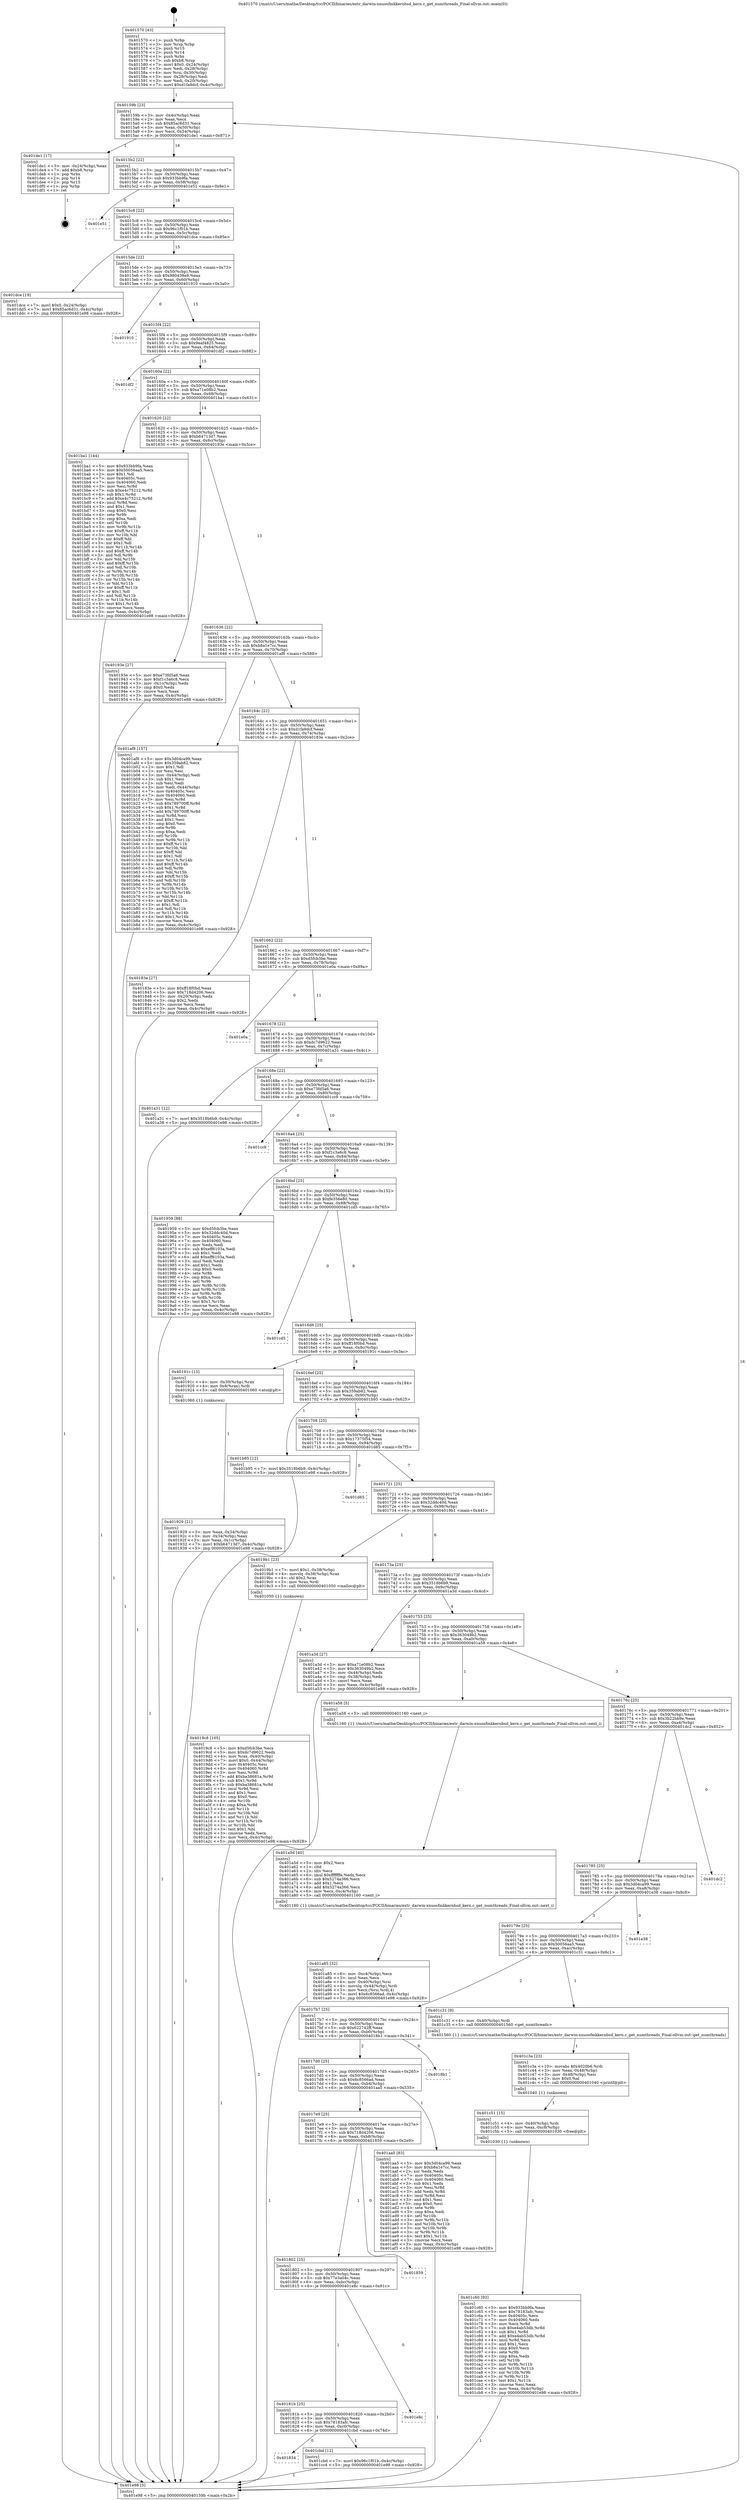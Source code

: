 digraph "0x401570" {
  label = "0x401570 (/mnt/c/Users/mathe/Desktop/tcc/POCII/binaries/extr_darwin-xnuosfmkkernbsd_kern.c_get_numthreads_Final-ollvm.out::main(0))"
  labelloc = "t"
  node[shape=record]

  Entry [label="",width=0.3,height=0.3,shape=circle,fillcolor=black,style=filled]
  "0x40159b" [label="{
     0x40159b [23]\l
     | [instrs]\l
     &nbsp;&nbsp;0x40159b \<+3\>: mov -0x4c(%rbp),%eax\l
     &nbsp;&nbsp;0x40159e \<+2\>: mov %eax,%ecx\l
     &nbsp;&nbsp;0x4015a0 \<+6\>: sub $0x85ac6d31,%ecx\l
     &nbsp;&nbsp;0x4015a6 \<+3\>: mov %eax,-0x50(%rbp)\l
     &nbsp;&nbsp;0x4015a9 \<+3\>: mov %ecx,-0x54(%rbp)\l
     &nbsp;&nbsp;0x4015ac \<+6\>: je 0000000000401de1 \<main+0x871\>\l
  }"]
  "0x401de1" [label="{
     0x401de1 [17]\l
     | [instrs]\l
     &nbsp;&nbsp;0x401de1 \<+3\>: mov -0x24(%rbp),%eax\l
     &nbsp;&nbsp;0x401de4 \<+7\>: add $0xb8,%rsp\l
     &nbsp;&nbsp;0x401deb \<+1\>: pop %rbx\l
     &nbsp;&nbsp;0x401dec \<+2\>: pop %r14\l
     &nbsp;&nbsp;0x401dee \<+2\>: pop %r15\l
     &nbsp;&nbsp;0x401df0 \<+1\>: pop %rbp\l
     &nbsp;&nbsp;0x401df1 \<+1\>: ret\l
  }"]
  "0x4015b2" [label="{
     0x4015b2 [22]\l
     | [instrs]\l
     &nbsp;&nbsp;0x4015b2 \<+5\>: jmp 00000000004015b7 \<main+0x47\>\l
     &nbsp;&nbsp;0x4015b7 \<+3\>: mov -0x50(%rbp),%eax\l
     &nbsp;&nbsp;0x4015ba \<+5\>: sub $0x933bb9fa,%eax\l
     &nbsp;&nbsp;0x4015bf \<+3\>: mov %eax,-0x58(%rbp)\l
     &nbsp;&nbsp;0x4015c2 \<+6\>: je 0000000000401e51 \<main+0x8e1\>\l
  }"]
  Exit [label="",width=0.3,height=0.3,shape=circle,fillcolor=black,style=filled,peripheries=2]
  "0x401e51" [label="{
     0x401e51\l
  }", style=dashed]
  "0x4015c8" [label="{
     0x4015c8 [22]\l
     | [instrs]\l
     &nbsp;&nbsp;0x4015c8 \<+5\>: jmp 00000000004015cd \<main+0x5d\>\l
     &nbsp;&nbsp;0x4015cd \<+3\>: mov -0x50(%rbp),%eax\l
     &nbsp;&nbsp;0x4015d0 \<+5\>: sub $0x96c1f01b,%eax\l
     &nbsp;&nbsp;0x4015d5 \<+3\>: mov %eax,-0x5c(%rbp)\l
     &nbsp;&nbsp;0x4015d8 \<+6\>: je 0000000000401dce \<main+0x85e\>\l
  }"]
  "0x401834" [label="{
     0x401834\l
  }", style=dashed]
  "0x401dce" [label="{
     0x401dce [19]\l
     | [instrs]\l
     &nbsp;&nbsp;0x401dce \<+7\>: movl $0x0,-0x24(%rbp)\l
     &nbsp;&nbsp;0x401dd5 \<+7\>: movl $0x85ac6d31,-0x4c(%rbp)\l
     &nbsp;&nbsp;0x401ddc \<+5\>: jmp 0000000000401e98 \<main+0x928\>\l
  }"]
  "0x4015de" [label="{
     0x4015de [22]\l
     | [instrs]\l
     &nbsp;&nbsp;0x4015de \<+5\>: jmp 00000000004015e3 \<main+0x73\>\l
     &nbsp;&nbsp;0x4015e3 \<+3\>: mov -0x50(%rbp),%eax\l
     &nbsp;&nbsp;0x4015e6 \<+5\>: sub $0x980439a9,%eax\l
     &nbsp;&nbsp;0x4015eb \<+3\>: mov %eax,-0x60(%rbp)\l
     &nbsp;&nbsp;0x4015ee \<+6\>: je 0000000000401910 \<main+0x3a0\>\l
  }"]
  "0x401cbd" [label="{
     0x401cbd [12]\l
     | [instrs]\l
     &nbsp;&nbsp;0x401cbd \<+7\>: movl $0x96c1f01b,-0x4c(%rbp)\l
     &nbsp;&nbsp;0x401cc4 \<+5\>: jmp 0000000000401e98 \<main+0x928\>\l
  }"]
  "0x401910" [label="{
     0x401910\l
  }", style=dashed]
  "0x4015f4" [label="{
     0x4015f4 [22]\l
     | [instrs]\l
     &nbsp;&nbsp;0x4015f4 \<+5\>: jmp 00000000004015f9 \<main+0x89\>\l
     &nbsp;&nbsp;0x4015f9 \<+3\>: mov -0x50(%rbp),%eax\l
     &nbsp;&nbsp;0x4015fc \<+5\>: sub $0x9eaf4825,%eax\l
     &nbsp;&nbsp;0x401601 \<+3\>: mov %eax,-0x64(%rbp)\l
     &nbsp;&nbsp;0x401604 \<+6\>: je 0000000000401df2 \<main+0x882\>\l
  }"]
  "0x40181b" [label="{
     0x40181b [25]\l
     | [instrs]\l
     &nbsp;&nbsp;0x40181b \<+5\>: jmp 0000000000401820 \<main+0x2b0\>\l
     &nbsp;&nbsp;0x401820 \<+3\>: mov -0x50(%rbp),%eax\l
     &nbsp;&nbsp;0x401823 \<+5\>: sub $0x78183afc,%eax\l
     &nbsp;&nbsp;0x401828 \<+6\>: mov %eax,-0xc0(%rbp)\l
     &nbsp;&nbsp;0x40182e \<+6\>: je 0000000000401cbd \<main+0x74d\>\l
  }"]
  "0x401df2" [label="{
     0x401df2\l
  }", style=dashed]
  "0x40160a" [label="{
     0x40160a [22]\l
     | [instrs]\l
     &nbsp;&nbsp;0x40160a \<+5\>: jmp 000000000040160f \<main+0x9f\>\l
     &nbsp;&nbsp;0x40160f \<+3\>: mov -0x50(%rbp),%eax\l
     &nbsp;&nbsp;0x401612 \<+5\>: sub $0xa71e08b2,%eax\l
     &nbsp;&nbsp;0x401617 \<+3\>: mov %eax,-0x68(%rbp)\l
     &nbsp;&nbsp;0x40161a \<+6\>: je 0000000000401ba1 \<main+0x631\>\l
  }"]
  "0x401e8c" [label="{
     0x401e8c\l
  }", style=dashed]
  "0x401ba1" [label="{
     0x401ba1 [144]\l
     | [instrs]\l
     &nbsp;&nbsp;0x401ba1 \<+5\>: mov $0x933bb9fa,%eax\l
     &nbsp;&nbsp;0x401ba6 \<+5\>: mov $0x50056aa5,%ecx\l
     &nbsp;&nbsp;0x401bab \<+2\>: mov $0x1,%dl\l
     &nbsp;&nbsp;0x401bad \<+7\>: mov 0x40405c,%esi\l
     &nbsp;&nbsp;0x401bb4 \<+7\>: mov 0x404060,%edi\l
     &nbsp;&nbsp;0x401bbb \<+3\>: mov %esi,%r8d\l
     &nbsp;&nbsp;0x401bbe \<+7\>: sub $0xe4c75212,%r8d\l
     &nbsp;&nbsp;0x401bc5 \<+4\>: sub $0x1,%r8d\l
     &nbsp;&nbsp;0x401bc9 \<+7\>: add $0xe4c75212,%r8d\l
     &nbsp;&nbsp;0x401bd0 \<+4\>: imul %r8d,%esi\l
     &nbsp;&nbsp;0x401bd4 \<+3\>: and $0x1,%esi\l
     &nbsp;&nbsp;0x401bd7 \<+3\>: cmp $0x0,%esi\l
     &nbsp;&nbsp;0x401bda \<+4\>: sete %r9b\l
     &nbsp;&nbsp;0x401bde \<+3\>: cmp $0xa,%edi\l
     &nbsp;&nbsp;0x401be1 \<+4\>: setl %r10b\l
     &nbsp;&nbsp;0x401be5 \<+3\>: mov %r9b,%r11b\l
     &nbsp;&nbsp;0x401be8 \<+4\>: xor $0xff,%r11b\l
     &nbsp;&nbsp;0x401bec \<+3\>: mov %r10b,%bl\l
     &nbsp;&nbsp;0x401bef \<+3\>: xor $0xff,%bl\l
     &nbsp;&nbsp;0x401bf2 \<+3\>: xor $0x1,%dl\l
     &nbsp;&nbsp;0x401bf5 \<+3\>: mov %r11b,%r14b\l
     &nbsp;&nbsp;0x401bf8 \<+4\>: and $0xff,%r14b\l
     &nbsp;&nbsp;0x401bfc \<+3\>: and %dl,%r9b\l
     &nbsp;&nbsp;0x401bff \<+3\>: mov %bl,%r15b\l
     &nbsp;&nbsp;0x401c02 \<+4\>: and $0xff,%r15b\l
     &nbsp;&nbsp;0x401c06 \<+3\>: and %dl,%r10b\l
     &nbsp;&nbsp;0x401c09 \<+3\>: or %r9b,%r14b\l
     &nbsp;&nbsp;0x401c0c \<+3\>: or %r10b,%r15b\l
     &nbsp;&nbsp;0x401c0f \<+3\>: xor %r15b,%r14b\l
     &nbsp;&nbsp;0x401c12 \<+3\>: or %bl,%r11b\l
     &nbsp;&nbsp;0x401c15 \<+4\>: xor $0xff,%r11b\l
     &nbsp;&nbsp;0x401c19 \<+3\>: or $0x1,%dl\l
     &nbsp;&nbsp;0x401c1c \<+3\>: and %dl,%r11b\l
     &nbsp;&nbsp;0x401c1f \<+3\>: or %r11b,%r14b\l
     &nbsp;&nbsp;0x401c22 \<+4\>: test $0x1,%r14b\l
     &nbsp;&nbsp;0x401c26 \<+3\>: cmovne %ecx,%eax\l
     &nbsp;&nbsp;0x401c29 \<+3\>: mov %eax,-0x4c(%rbp)\l
     &nbsp;&nbsp;0x401c2c \<+5\>: jmp 0000000000401e98 \<main+0x928\>\l
  }"]
  "0x401620" [label="{
     0x401620 [22]\l
     | [instrs]\l
     &nbsp;&nbsp;0x401620 \<+5\>: jmp 0000000000401625 \<main+0xb5\>\l
     &nbsp;&nbsp;0x401625 \<+3\>: mov -0x50(%rbp),%eax\l
     &nbsp;&nbsp;0x401628 \<+5\>: sub $0xb64713d7,%eax\l
     &nbsp;&nbsp;0x40162d \<+3\>: mov %eax,-0x6c(%rbp)\l
     &nbsp;&nbsp;0x401630 \<+6\>: je 000000000040193e \<main+0x3ce\>\l
  }"]
  "0x401802" [label="{
     0x401802 [25]\l
     | [instrs]\l
     &nbsp;&nbsp;0x401802 \<+5\>: jmp 0000000000401807 \<main+0x297\>\l
     &nbsp;&nbsp;0x401807 \<+3\>: mov -0x50(%rbp),%eax\l
     &nbsp;&nbsp;0x40180a \<+5\>: sub $0x77e3a04c,%eax\l
     &nbsp;&nbsp;0x40180f \<+6\>: mov %eax,-0xbc(%rbp)\l
     &nbsp;&nbsp;0x401815 \<+6\>: je 0000000000401e8c \<main+0x91c\>\l
  }"]
  "0x40193e" [label="{
     0x40193e [27]\l
     | [instrs]\l
     &nbsp;&nbsp;0x40193e \<+5\>: mov $0xe73fd5a6,%eax\l
     &nbsp;&nbsp;0x401943 \<+5\>: mov $0xf1c3a6c8,%ecx\l
     &nbsp;&nbsp;0x401948 \<+3\>: mov -0x1c(%rbp),%edx\l
     &nbsp;&nbsp;0x40194b \<+3\>: cmp $0x0,%edx\l
     &nbsp;&nbsp;0x40194e \<+3\>: cmove %ecx,%eax\l
     &nbsp;&nbsp;0x401951 \<+3\>: mov %eax,-0x4c(%rbp)\l
     &nbsp;&nbsp;0x401954 \<+5\>: jmp 0000000000401e98 \<main+0x928\>\l
  }"]
  "0x401636" [label="{
     0x401636 [22]\l
     | [instrs]\l
     &nbsp;&nbsp;0x401636 \<+5\>: jmp 000000000040163b \<main+0xcb\>\l
     &nbsp;&nbsp;0x40163b \<+3\>: mov -0x50(%rbp),%eax\l
     &nbsp;&nbsp;0x40163e \<+5\>: sub $0xb8a1e7cc,%eax\l
     &nbsp;&nbsp;0x401643 \<+3\>: mov %eax,-0x70(%rbp)\l
     &nbsp;&nbsp;0x401646 \<+6\>: je 0000000000401af8 \<main+0x588\>\l
  }"]
  "0x401859" [label="{
     0x401859\l
  }", style=dashed]
  "0x401af8" [label="{
     0x401af8 [157]\l
     | [instrs]\l
     &nbsp;&nbsp;0x401af8 \<+5\>: mov $0x3d04ca99,%eax\l
     &nbsp;&nbsp;0x401afd \<+5\>: mov $0x359ab82,%ecx\l
     &nbsp;&nbsp;0x401b02 \<+2\>: mov $0x1,%dl\l
     &nbsp;&nbsp;0x401b04 \<+2\>: xor %esi,%esi\l
     &nbsp;&nbsp;0x401b06 \<+3\>: mov -0x44(%rbp),%edi\l
     &nbsp;&nbsp;0x401b09 \<+3\>: sub $0x1,%esi\l
     &nbsp;&nbsp;0x401b0c \<+2\>: sub %esi,%edi\l
     &nbsp;&nbsp;0x401b0e \<+3\>: mov %edi,-0x44(%rbp)\l
     &nbsp;&nbsp;0x401b11 \<+7\>: mov 0x40405c,%esi\l
     &nbsp;&nbsp;0x401b18 \<+7\>: mov 0x404060,%edi\l
     &nbsp;&nbsp;0x401b1f \<+3\>: mov %esi,%r8d\l
     &nbsp;&nbsp;0x401b22 \<+7\>: sub $0x789700ff,%r8d\l
     &nbsp;&nbsp;0x401b29 \<+4\>: sub $0x1,%r8d\l
     &nbsp;&nbsp;0x401b2d \<+7\>: add $0x789700ff,%r8d\l
     &nbsp;&nbsp;0x401b34 \<+4\>: imul %r8d,%esi\l
     &nbsp;&nbsp;0x401b38 \<+3\>: and $0x1,%esi\l
     &nbsp;&nbsp;0x401b3b \<+3\>: cmp $0x0,%esi\l
     &nbsp;&nbsp;0x401b3e \<+4\>: sete %r9b\l
     &nbsp;&nbsp;0x401b42 \<+3\>: cmp $0xa,%edi\l
     &nbsp;&nbsp;0x401b45 \<+4\>: setl %r10b\l
     &nbsp;&nbsp;0x401b49 \<+3\>: mov %r9b,%r11b\l
     &nbsp;&nbsp;0x401b4c \<+4\>: xor $0xff,%r11b\l
     &nbsp;&nbsp;0x401b50 \<+3\>: mov %r10b,%bl\l
     &nbsp;&nbsp;0x401b53 \<+3\>: xor $0xff,%bl\l
     &nbsp;&nbsp;0x401b56 \<+3\>: xor $0x1,%dl\l
     &nbsp;&nbsp;0x401b59 \<+3\>: mov %r11b,%r14b\l
     &nbsp;&nbsp;0x401b5c \<+4\>: and $0xff,%r14b\l
     &nbsp;&nbsp;0x401b60 \<+3\>: and %dl,%r9b\l
     &nbsp;&nbsp;0x401b63 \<+3\>: mov %bl,%r15b\l
     &nbsp;&nbsp;0x401b66 \<+4\>: and $0xff,%r15b\l
     &nbsp;&nbsp;0x401b6a \<+3\>: and %dl,%r10b\l
     &nbsp;&nbsp;0x401b6d \<+3\>: or %r9b,%r14b\l
     &nbsp;&nbsp;0x401b70 \<+3\>: or %r10b,%r15b\l
     &nbsp;&nbsp;0x401b73 \<+3\>: xor %r15b,%r14b\l
     &nbsp;&nbsp;0x401b76 \<+3\>: or %bl,%r11b\l
     &nbsp;&nbsp;0x401b79 \<+4\>: xor $0xff,%r11b\l
     &nbsp;&nbsp;0x401b7d \<+3\>: or $0x1,%dl\l
     &nbsp;&nbsp;0x401b80 \<+3\>: and %dl,%r11b\l
     &nbsp;&nbsp;0x401b83 \<+3\>: or %r11b,%r14b\l
     &nbsp;&nbsp;0x401b86 \<+4\>: test $0x1,%r14b\l
     &nbsp;&nbsp;0x401b8a \<+3\>: cmovne %ecx,%eax\l
     &nbsp;&nbsp;0x401b8d \<+3\>: mov %eax,-0x4c(%rbp)\l
     &nbsp;&nbsp;0x401b90 \<+5\>: jmp 0000000000401e98 \<main+0x928\>\l
  }"]
  "0x40164c" [label="{
     0x40164c [22]\l
     | [instrs]\l
     &nbsp;&nbsp;0x40164c \<+5\>: jmp 0000000000401651 \<main+0xe1\>\l
     &nbsp;&nbsp;0x401651 \<+3\>: mov -0x50(%rbp),%eax\l
     &nbsp;&nbsp;0x401654 \<+5\>: sub $0xd1fa9dcf,%eax\l
     &nbsp;&nbsp;0x401659 \<+3\>: mov %eax,-0x74(%rbp)\l
     &nbsp;&nbsp;0x40165c \<+6\>: je 000000000040183e \<main+0x2ce\>\l
  }"]
  "0x401c60" [label="{
     0x401c60 [93]\l
     | [instrs]\l
     &nbsp;&nbsp;0x401c60 \<+5\>: mov $0x933bb9fa,%eax\l
     &nbsp;&nbsp;0x401c65 \<+5\>: mov $0x78183afc,%esi\l
     &nbsp;&nbsp;0x401c6a \<+7\>: mov 0x40405c,%ecx\l
     &nbsp;&nbsp;0x401c71 \<+7\>: mov 0x404060,%edx\l
     &nbsp;&nbsp;0x401c78 \<+3\>: mov %ecx,%r8d\l
     &nbsp;&nbsp;0x401c7b \<+7\>: sub $0xe4ab53db,%r8d\l
     &nbsp;&nbsp;0x401c82 \<+4\>: sub $0x1,%r8d\l
     &nbsp;&nbsp;0x401c86 \<+7\>: add $0xe4ab53db,%r8d\l
     &nbsp;&nbsp;0x401c8d \<+4\>: imul %r8d,%ecx\l
     &nbsp;&nbsp;0x401c91 \<+3\>: and $0x1,%ecx\l
     &nbsp;&nbsp;0x401c94 \<+3\>: cmp $0x0,%ecx\l
     &nbsp;&nbsp;0x401c97 \<+4\>: sete %r9b\l
     &nbsp;&nbsp;0x401c9b \<+3\>: cmp $0xa,%edx\l
     &nbsp;&nbsp;0x401c9e \<+4\>: setl %r10b\l
     &nbsp;&nbsp;0x401ca2 \<+3\>: mov %r9b,%r11b\l
     &nbsp;&nbsp;0x401ca5 \<+3\>: and %r10b,%r11b\l
     &nbsp;&nbsp;0x401ca8 \<+3\>: xor %r10b,%r9b\l
     &nbsp;&nbsp;0x401cab \<+3\>: or %r9b,%r11b\l
     &nbsp;&nbsp;0x401cae \<+4\>: test $0x1,%r11b\l
     &nbsp;&nbsp;0x401cb2 \<+3\>: cmovne %esi,%eax\l
     &nbsp;&nbsp;0x401cb5 \<+3\>: mov %eax,-0x4c(%rbp)\l
     &nbsp;&nbsp;0x401cb8 \<+5\>: jmp 0000000000401e98 \<main+0x928\>\l
  }"]
  "0x40183e" [label="{
     0x40183e [27]\l
     | [instrs]\l
     &nbsp;&nbsp;0x40183e \<+5\>: mov $0xff18f0bd,%eax\l
     &nbsp;&nbsp;0x401843 \<+5\>: mov $0x718d4206,%ecx\l
     &nbsp;&nbsp;0x401848 \<+3\>: mov -0x20(%rbp),%edx\l
     &nbsp;&nbsp;0x40184b \<+3\>: cmp $0x2,%edx\l
     &nbsp;&nbsp;0x40184e \<+3\>: cmovne %ecx,%eax\l
     &nbsp;&nbsp;0x401851 \<+3\>: mov %eax,-0x4c(%rbp)\l
     &nbsp;&nbsp;0x401854 \<+5\>: jmp 0000000000401e98 \<main+0x928\>\l
  }"]
  "0x401662" [label="{
     0x401662 [22]\l
     | [instrs]\l
     &nbsp;&nbsp;0x401662 \<+5\>: jmp 0000000000401667 \<main+0xf7\>\l
     &nbsp;&nbsp;0x401667 \<+3\>: mov -0x50(%rbp),%eax\l
     &nbsp;&nbsp;0x40166a \<+5\>: sub $0xd5fcb3be,%eax\l
     &nbsp;&nbsp;0x40166f \<+3\>: mov %eax,-0x78(%rbp)\l
     &nbsp;&nbsp;0x401672 \<+6\>: je 0000000000401e0a \<main+0x89a\>\l
  }"]
  "0x401e98" [label="{
     0x401e98 [5]\l
     | [instrs]\l
     &nbsp;&nbsp;0x401e98 \<+5\>: jmp 000000000040159b \<main+0x2b\>\l
  }"]
  "0x401570" [label="{
     0x401570 [43]\l
     | [instrs]\l
     &nbsp;&nbsp;0x401570 \<+1\>: push %rbp\l
     &nbsp;&nbsp;0x401571 \<+3\>: mov %rsp,%rbp\l
     &nbsp;&nbsp;0x401574 \<+2\>: push %r15\l
     &nbsp;&nbsp;0x401576 \<+2\>: push %r14\l
     &nbsp;&nbsp;0x401578 \<+1\>: push %rbx\l
     &nbsp;&nbsp;0x401579 \<+7\>: sub $0xb8,%rsp\l
     &nbsp;&nbsp;0x401580 \<+7\>: movl $0x0,-0x24(%rbp)\l
     &nbsp;&nbsp;0x401587 \<+3\>: mov %edi,-0x28(%rbp)\l
     &nbsp;&nbsp;0x40158a \<+4\>: mov %rsi,-0x30(%rbp)\l
     &nbsp;&nbsp;0x40158e \<+3\>: mov -0x28(%rbp),%edi\l
     &nbsp;&nbsp;0x401591 \<+3\>: mov %edi,-0x20(%rbp)\l
     &nbsp;&nbsp;0x401594 \<+7\>: movl $0xd1fa9dcf,-0x4c(%rbp)\l
  }"]
  "0x401c51" [label="{
     0x401c51 [15]\l
     | [instrs]\l
     &nbsp;&nbsp;0x401c51 \<+4\>: mov -0x40(%rbp),%rdi\l
     &nbsp;&nbsp;0x401c55 \<+6\>: mov %eax,-0xc8(%rbp)\l
     &nbsp;&nbsp;0x401c5b \<+5\>: call 0000000000401030 \<free@plt\>\l
     | [calls]\l
     &nbsp;&nbsp;0x401030 \{1\} (unknown)\l
  }"]
  "0x401e0a" [label="{
     0x401e0a\l
  }", style=dashed]
  "0x401678" [label="{
     0x401678 [22]\l
     | [instrs]\l
     &nbsp;&nbsp;0x401678 \<+5\>: jmp 000000000040167d \<main+0x10d\>\l
     &nbsp;&nbsp;0x40167d \<+3\>: mov -0x50(%rbp),%eax\l
     &nbsp;&nbsp;0x401680 \<+5\>: sub $0xdc7d9622,%eax\l
     &nbsp;&nbsp;0x401685 \<+3\>: mov %eax,-0x7c(%rbp)\l
     &nbsp;&nbsp;0x401688 \<+6\>: je 0000000000401a31 \<main+0x4c1\>\l
  }"]
  "0x401c3a" [label="{
     0x401c3a [23]\l
     | [instrs]\l
     &nbsp;&nbsp;0x401c3a \<+10\>: movabs $0x4020b6,%rdi\l
     &nbsp;&nbsp;0x401c44 \<+3\>: mov %eax,-0x48(%rbp)\l
     &nbsp;&nbsp;0x401c47 \<+3\>: mov -0x48(%rbp),%esi\l
     &nbsp;&nbsp;0x401c4a \<+2\>: mov $0x0,%al\l
     &nbsp;&nbsp;0x401c4c \<+5\>: call 0000000000401040 \<printf@plt\>\l
     | [calls]\l
     &nbsp;&nbsp;0x401040 \{1\} (unknown)\l
  }"]
  "0x401a31" [label="{
     0x401a31 [12]\l
     | [instrs]\l
     &nbsp;&nbsp;0x401a31 \<+7\>: movl $0x3518b6b9,-0x4c(%rbp)\l
     &nbsp;&nbsp;0x401a38 \<+5\>: jmp 0000000000401e98 \<main+0x928\>\l
  }"]
  "0x40168e" [label="{
     0x40168e [22]\l
     | [instrs]\l
     &nbsp;&nbsp;0x40168e \<+5\>: jmp 0000000000401693 \<main+0x123\>\l
     &nbsp;&nbsp;0x401693 \<+3\>: mov -0x50(%rbp),%eax\l
     &nbsp;&nbsp;0x401696 \<+5\>: sub $0xe73fd5a6,%eax\l
     &nbsp;&nbsp;0x40169b \<+3\>: mov %eax,-0x80(%rbp)\l
     &nbsp;&nbsp;0x40169e \<+6\>: je 0000000000401cc9 \<main+0x759\>\l
  }"]
  "0x4017e9" [label="{
     0x4017e9 [25]\l
     | [instrs]\l
     &nbsp;&nbsp;0x4017e9 \<+5\>: jmp 00000000004017ee \<main+0x27e\>\l
     &nbsp;&nbsp;0x4017ee \<+3\>: mov -0x50(%rbp),%eax\l
     &nbsp;&nbsp;0x4017f1 \<+5\>: sub $0x718d4206,%eax\l
     &nbsp;&nbsp;0x4017f6 \<+6\>: mov %eax,-0xb8(%rbp)\l
     &nbsp;&nbsp;0x4017fc \<+6\>: je 0000000000401859 \<main+0x2e9\>\l
  }"]
  "0x401cc9" [label="{
     0x401cc9\l
  }", style=dashed]
  "0x4016a4" [label="{
     0x4016a4 [25]\l
     | [instrs]\l
     &nbsp;&nbsp;0x4016a4 \<+5\>: jmp 00000000004016a9 \<main+0x139\>\l
     &nbsp;&nbsp;0x4016a9 \<+3\>: mov -0x50(%rbp),%eax\l
     &nbsp;&nbsp;0x4016ac \<+5\>: sub $0xf1c3a6c8,%eax\l
     &nbsp;&nbsp;0x4016b1 \<+6\>: mov %eax,-0x84(%rbp)\l
     &nbsp;&nbsp;0x4016b7 \<+6\>: je 0000000000401959 \<main+0x3e9\>\l
  }"]
  "0x401aa5" [label="{
     0x401aa5 [83]\l
     | [instrs]\l
     &nbsp;&nbsp;0x401aa5 \<+5\>: mov $0x3d04ca99,%eax\l
     &nbsp;&nbsp;0x401aaa \<+5\>: mov $0xb8a1e7cc,%ecx\l
     &nbsp;&nbsp;0x401aaf \<+2\>: xor %edx,%edx\l
     &nbsp;&nbsp;0x401ab1 \<+7\>: mov 0x40405c,%esi\l
     &nbsp;&nbsp;0x401ab8 \<+7\>: mov 0x404060,%edi\l
     &nbsp;&nbsp;0x401abf \<+3\>: sub $0x1,%edx\l
     &nbsp;&nbsp;0x401ac2 \<+3\>: mov %esi,%r8d\l
     &nbsp;&nbsp;0x401ac5 \<+3\>: add %edx,%r8d\l
     &nbsp;&nbsp;0x401ac8 \<+4\>: imul %r8d,%esi\l
     &nbsp;&nbsp;0x401acc \<+3\>: and $0x1,%esi\l
     &nbsp;&nbsp;0x401acf \<+3\>: cmp $0x0,%esi\l
     &nbsp;&nbsp;0x401ad2 \<+4\>: sete %r9b\l
     &nbsp;&nbsp;0x401ad6 \<+3\>: cmp $0xa,%edi\l
     &nbsp;&nbsp;0x401ad9 \<+4\>: setl %r10b\l
     &nbsp;&nbsp;0x401add \<+3\>: mov %r9b,%r11b\l
     &nbsp;&nbsp;0x401ae0 \<+3\>: and %r10b,%r11b\l
     &nbsp;&nbsp;0x401ae3 \<+3\>: xor %r10b,%r9b\l
     &nbsp;&nbsp;0x401ae6 \<+3\>: or %r9b,%r11b\l
     &nbsp;&nbsp;0x401ae9 \<+4\>: test $0x1,%r11b\l
     &nbsp;&nbsp;0x401aed \<+3\>: cmovne %ecx,%eax\l
     &nbsp;&nbsp;0x401af0 \<+3\>: mov %eax,-0x4c(%rbp)\l
     &nbsp;&nbsp;0x401af3 \<+5\>: jmp 0000000000401e98 \<main+0x928\>\l
  }"]
  "0x401959" [label="{
     0x401959 [88]\l
     | [instrs]\l
     &nbsp;&nbsp;0x401959 \<+5\>: mov $0xd5fcb3be,%eax\l
     &nbsp;&nbsp;0x40195e \<+5\>: mov $0x32ddc40d,%ecx\l
     &nbsp;&nbsp;0x401963 \<+7\>: mov 0x40405c,%edx\l
     &nbsp;&nbsp;0x40196a \<+7\>: mov 0x404060,%esi\l
     &nbsp;&nbsp;0x401971 \<+2\>: mov %edx,%edi\l
     &nbsp;&nbsp;0x401973 \<+6\>: sub $0xeff6103a,%edi\l
     &nbsp;&nbsp;0x401979 \<+3\>: sub $0x1,%edi\l
     &nbsp;&nbsp;0x40197c \<+6\>: add $0xeff6103a,%edi\l
     &nbsp;&nbsp;0x401982 \<+3\>: imul %edi,%edx\l
     &nbsp;&nbsp;0x401985 \<+3\>: and $0x1,%edx\l
     &nbsp;&nbsp;0x401988 \<+3\>: cmp $0x0,%edx\l
     &nbsp;&nbsp;0x40198b \<+4\>: sete %r8b\l
     &nbsp;&nbsp;0x40198f \<+3\>: cmp $0xa,%esi\l
     &nbsp;&nbsp;0x401992 \<+4\>: setl %r9b\l
     &nbsp;&nbsp;0x401996 \<+3\>: mov %r8b,%r10b\l
     &nbsp;&nbsp;0x401999 \<+3\>: and %r9b,%r10b\l
     &nbsp;&nbsp;0x40199c \<+3\>: xor %r9b,%r8b\l
     &nbsp;&nbsp;0x40199f \<+3\>: or %r8b,%r10b\l
     &nbsp;&nbsp;0x4019a2 \<+4\>: test $0x1,%r10b\l
     &nbsp;&nbsp;0x4019a6 \<+3\>: cmovne %ecx,%eax\l
     &nbsp;&nbsp;0x4019a9 \<+3\>: mov %eax,-0x4c(%rbp)\l
     &nbsp;&nbsp;0x4019ac \<+5\>: jmp 0000000000401e98 \<main+0x928\>\l
  }"]
  "0x4016bd" [label="{
     0x4016bd [25]\l
     | [instrs]\l
     &nbsp;&nbsp;0x4016bd \<+5\>: jmp 00000000004016c2 \<main+0x152\>\l
     &nbsp;&nbsp;0x4016c2 \<+3\>: mov -0x50(%rbp),%eax\l
     &nbsp;&nbsp;0x4016c5 \<+5\>: sub $0xfe356e80,%eax\l
     &nbsp;&nbsp;0x4016ca \<+6\>: mov %eax,-0x88(%rbp)\l
     &nbsp;&nbsp;0x4016d0 \<+6\>: je 0000000000401cd5 \<main+0x765\>\l
  }"]
  "0x4017d0" [label="{
     0x4017d0 [25]\l
     | [instrs]\l
     &nbsp;&nbsp;0x4017d0 \<+5\>: jmp 00000000004017d5 \<main+0x265\>\l
     &nbsp;&nbsp;0x4017d5 \<+3\>: mov -0x50(%rbp),%eax\l
     &nbsp;&nbsp;0x4017d8 \<+5\>: sub $0x6c8566ad,%eax\l
     &nbsp;&nbsp;0x4017dd \<+6\>: mov %eax,-0xb4(%rbp)\l
     &nbsp;&nbsp;0x4017e3 \<+6\>: je 0000000000401aa5 \<main+0x535\>\l
  }"]
  "0x401cd5" [label="{
     0x401cd5\l
  }", style=dashed]
  "0x4016d6" [label="{
     0x4016d6 [25]\l
     | [instrs]\l
     &nbsp;&nbsp;0x4016d6 \<+5\>: jmp 00000000004016db \<main+0x16b\>\l
     &nbsp;&nbsp;0x4016db \<+3\>: mov -0x50(%rbp),%eax\l
     &nbsp;&nbsp;0x4016de \<+5\>: sub $0xff18f0bd,%eax\l
     &nbsp;&nbsp;0x4016e3 \<+6\>: mov %eax,-0x8c(%rbp)\l
     &nbsp;&nbsp;0x4016e9 \<+6\>: je 000000000040191c \<main+0x3ac\>\l
  }"]
  "0x4018b1" [label="{
     0x4018b1\l
  }", style=dashed]
  "0x40191c" [label="{
     0x40191c [13]\l
     | [instrs]\l
     &nbsp;&nbsp;0x40191c \<+4\>: mov -0x30(%rbp),%rax\l
     &nbsp;&nbsp;0x401920 \<+4\>: mov 0x8(%rax),%rdi\l
     &nbsp;&nbsp;0x401924 \<+5\>: call 0000000000401060 \<atoi@plt\>\l
     | [calls]\l
     &nbsp;&nbsp;0x401060 \{1\} (unknown)\l
  }"]
  "0x4016ef" [label="{
     0x4016ef [25]\l
     | [instrs]\l
     &nbsp;&nbsp;0x4016ef \<+5\>: jmp 00000000004016f4 \<main+0x184\>\l
     &nbsp;&nbsp;0x4016f4 \<+3\>: mov -0x50(%rbp),%eax\l
     &nbsp;&nbsp;0x4016f7 \<+5\>: sub $0x359ab82,%eax\l
     &nbsp;&nbsp;0x4016fc \<+6\>: mov %eax,-0x90(%rbp)\l
     &nbsp;&nbsp;0x401702 \<+6\>: je 0000000000401b95 \<main+0x625\>\l
  }"]
  "0x401929" [label="{
     0x401929 [21]\l
     | [instrs]\l
     &nbsp;&nbsp;0x401929 \<+3\>: mov %eax,-0x34(%rbp)\l
     &nbsp;&nbsp;0x40192c \<+3\>: mov -0x34(%rbp),%eax\l
     &nbsp;&nbsp;0x40192f \<+3\>: mov %eax,-0x1c(%rbp)\l
     &nbsp;&nbsp;0x401932 \<+7\>: movl $0xb64713d7,-0x4c(%rbp)\l
     &nbsp;&nbsp;0x401939 \<+5\>: jmp 0000000000401e98 \<main+0x928\>\l
  }"]
  "0x4017b7" [label="{
     0x4017b7 [25]\l
     | [instrs]\l
     &nbsp;&nbsp;0x4017b7 \<+5\>: jmp 00000000004017bc \<main+0x24c\>\l
     &nbsp;&nbsp;0x4017bc \<+3\>: mov -0x50(%rbp),%eax\l
     &nbsp;&nbsp;0x4017bf \<+5\>: sub $0x622742ff,%eax\l
     &nbsp;&nbsp;0x4017c4 \<+6\>: mov %eax,-0xb0(%rbp)\l
     &nbsp;&nbsp;0x4017ca \<+6\>: je 00000000004018b1 \<main+0x341\>\l
  }"]
  "0x401b95" [label="{
     0x401b95 [12]\l
     | [instrs]\l
     &nbsp;&nbsp;0x401b95 \<+7\>: movl $0x3518b6b9,-0x4c(%rbp)\l
     &nbsp;&nbsp;0x401b9c \<+5\>: jmp 0000000000401e98 \<main+0x928\>\l
  }"]
  "0x401708" [label="{
     0x401708 [25]\l
     | [instrs]\l
     &nbsp;&nbsp;0x401708 \<+5\>: jmp 000000000040170d \<main+0x19d\>\l
     &nbsp;&nbsp;0x40170d \<+3\>: mov -0x50(%rbp),%eax\l
     &nbsp;&nbsp;0x401710 \<+5\>: sub $0x17375f54,%eax\l
     &nbsp;&nbsp;0x401715 \<+6\>: mov %eax,-0x94(%rbp)\l
     &nbsp;&nbsp;0x40171b \<+6\>: je 0000000000401d65 \<main+0x7f5\>\l
  }"]
  "0x401c31" [label="{
     0x401c31 [9]\l
     | [instrs]\l
     &nbsp;&nbsp;0x401c31 \<+4\>: mov -0x40(%rbp),%rdi\l
     &nbsp;&nbsp;0x401c35 \<+5\>: call 0000000000401560 \<get_numthreads\>\l
     | [calls]\l
     &nbsp;&nbsp;0x401560 \{1\} (/mnt/c/Users/mathe/Desktop/tcc/POCII/binaries/extr_darwin-xnuosfmkkernbsd_kern.c_get_numthreads_Final-ollvm.out::get_numthreads)\l
  }"]
  "0x401d65" [label="{
     0x401d65\l
  }", style=dashed]
  "0x401721" [label="{
     0x401721 [25]\l
     | [instrs]\l
     &nbsp;&nbsp;0x401721 \<+5\>: jmp 0000000000401726 \<main+0x1b6\>\l
     &nbsp;&nbsp;0x401726 \<+3\>: mov -0x50(%rbp),%eax\l
     &nbsp;&nbsp;0x401729 \<+5\>: sub $0x32ddc40d,%eax\l
     &nbsp;&nbsp;0x40172e \<+6\>: mov %eax,-0x98(%rbp)\l
     &nbsp;&nbsp;0x401734 \<+6\>: je 00000000004019b1 \<main+0x441\>\l
  }"]
  "0x40179e" [label="{
     0x40179e [25]\l
     | [instrs]\l
     &nbsp;&nbsp;0x40179e \<+5\>: jmp 00000000004017a3 \<main+0x233\>\l
     &nbsp;&nbsp;0x4017a3 \<+3\>: mov -0x50(%rbp),%eax\l
     &nbsp;&nbsp;0x4017a6 \<+5\>: sub $0x50056aa5,%eax\l
     &nbsp;&nbsp;0x4017ab \<+6\>: mov %eax,-0xac(%rbp)\l
     &nbsp;&nbsp;0x4017b1 \<+6\>: je 0000000000401c31 \<main+0x6c1\>\l
  }"]
  "0x4019b1" [label="{
     0x4019b1 [23]\l
     | [instrs]\l
     &nbsp;&nbsp;0x4019b1 \<+7\>: movl $0x1,-0x38(%rbp)\l
     &nbsp;&nbsp;0x4019b8 \<+4\>: movslq -0x38(%rbp),%rax\l
     &nbsp;&nbsp;0x4019bc \<+4\>: shl $0x2,%rax\l
     &nbsp;&nbsp;0x4019c0 \<+3\>: mov %rax,%rdi\l
     &nbsp;&nbsp;0x4019c3 \<+5\>: call 0000000000401050 \<malloc@plt\>\l
     | [calls]\l
     &nbsp;&nbsp;0x401050 \{1\} (unknown)\l
  }"]
  "0x40173a" [label="{
     0x40173a [25]\l
     | [instrs]\l
     &nbsp;&nbsp;0x40173a \<+5\>: jmp 000000000040173f \<main+0x1cf\>\l
     &nbsp;&nbsp;0x40173f \<+3\>: mov -0x50(%rbp),%eax\l
     &nbsp;&nbsp;0x401742 \<+5\>: sub $0x3518b6b9,%eax\l
     &nbsp;&nbsp;0x401747 \<+6\>: mov %eax,-0x9c(%rbp)\l
     &nbsp;&nbsp;0x40174d \<+6\>: je 0000000000401a3d \<main+0x4cd\>\l
  }"]
  "0x4019c8" [label="{
     0x4019c8 [105]\l
     | [instrs]\l
     &nbsp;&nbsp;0x4019c8 \<+5\>: mov $0xd5fcb3be,%ecx\l
     &nbsp;&nbsp;0x4019cd \<+5\>: mov $0xdc7d9622,%edx\l
     &nbsp;&nbsp;0x4019d2 \<+4\>: mov %rax,-0x40(%rbp)\l
     &nbsp;&nbsp;0x4019d6 \<+7\>: movl $0x0,-0x44(%rbp)\l
     &nbsp;&nbsp;0x4019dd \<+7\>: mov 0x40405c,%esi\l
     &nbsp;&nbsp;0x4019e4 \<+8\>: mov 0x404060,%r8d\l
     &nbsp;&nbsp;0x4019ec \<+3\>: mov %esi,%r9d\l
     &nbsp;&nbsp;0x4019ef \<+7\>: add $0xba38681a,%r9d\l
     &nbsp;&nbsp;0x4019f6 \<+4\>: sub $0x1,%r9d\l
     &nbsp;&nbsp;0x4019fa \<+7\>: sub $0xba38681a,%r9d\l
     &nbsp;&nbsp;0x401a01 \<+4\>: imul %r9d,%esi\l
     &nbsp;&nbsp;0x401a05 \<+3\>: and $0x1,%esi\l
     &nbsp;&nbsp;0x401a08 \<+3\>: cmp $0x0,%esi\l
     &nbsp;&nbsp;0x401a0b \<+4\>: sete %r10b\l
     &nbsp;&nbsp;0x401a0f \<+4\>: cmp $0xa,%r8d\l
     &nbsp;&nbsp;0x401a13 \<+4\>: setl %r11b\l
     &nbsp;&nbsp;0x401a17 \<+3\>: mov %r10b,%bl\l
     &nbsp;&nbsp;0x401a1a \<+3\>: and %r11b,%bl\l
     &nbsp;&nbsp;0x401a1d \<+3\>: xor %r11b,%r10b\l
     &nbsp;&nbsp;0x401a20 \<+3\>: or %r10b,%bl\l
     &nbsp;&nbsp;0x401a23 \<+3\>: test $0x1,%bl\l
     &nbsp;&nbsp;0x401a26 \<+3\>: cmovne %edx,%ecx\l
     &nbsp;&nbsp;0x401a29 \<+3\>: mov %ecx,-0x4c(%rbp)\l
     &nbsp;&nbsp;0x401a2c \<+5\>: jmp 0000000000401e98 \<main+0x928\>\l
  }"]
  "0x401e38" [label="{
     0x401e38\l
  }", style=dashed]
  "0x401a3d" [label="{
     0x401a3d [27]\l
     | [instrs]\l
     &nbsp;&nbsp;0x401a3d \<+5\>: mov $0xa71e08b2,%eax\l
     &nbsp;&nbsp;0x401a42 \<+5\>: mov $0x363049b2,%ecx\l
     &nbsp;&nbsp;0x401a47 \<+3\>: mov -0x44(%rbp),%edx\l
     &nbsp;&nbsp;0x401a4a \<+3\>: cmp -0x38(%rbp),%edx\l
     &nbsp;&nbsp;0x401a4d \<+3\>: cmovl %ecx,%eax\l
     &nbsp;&nbsp;0x401a50 \<+3\>: mov %eax,-0x4c(%rbp)\l
     &nbsp;&nbsp;0x401a53 \<+5\>: jmp 0000000000401e98 \<main+0x928\>\l
  }"]
  "0x401753" [label="{
     0x401753 [25]\l
     | [instrs]\l
     &nbsp;&nbsp;0x401753 \<+5\>: jmp 0000000000401758 \<main+0x1e8\>\l
     &nbsp;&nbsp;0x401758 \<+3\>: mov -0x50(%rbp),%eax\l
     &nbsp;&nbsp;0x40175b \<+5\>: sub $0x363049b2,%eax\l
     &nbsp;&nbsp;0x401760 \<+6\>: mov %eax,-0xa0(%rbp)\l
     &nbsp;&nbsp;0x401766 \<+6\>: je 0000000000401a58 \<main+0x4e8\>\l
  }"]
  "0x401785" [label="{
     0x401785 [25]\l
     | [instrs]\l
     &nbsp;&nbsp;0x401785 \<+5\>: jmp 000000000040178a \<main+0x21a\>\l
     &nbsp;&nbsp;0x40178a \<+3\>: mov -0x50(%rbp),%eax\l
     &nbsp;&nbsp;0x40178d \<+5\>: sub $0x3d04ca99,%eax\l
     &nbsp;&nbsp;0x401792 \<+6\>: mov %eax,-0xa8(%rbp)\l
     &nbsp;&nbsp;0x401798 \<+6\>: je 0000000000401e38 \<main+0x8c8\>\l
  }"]
  "0x401a58" [label="{
     0x401a58 [5]\l
     | [instrs]\l
     &nbsp;&nbsp;0x401a58 \<+5\>: call 0000000000401160 \<next_i\>\l
     | [calls]\l
     &nbsp;&nbsp;0x401160 \{1\} (/mnt/c/Users/mathe/Desktop/tcc/POCII/binaries/extr_darwin-xnuosfmkkernbsd_kern.c_get_numthreads_Final-ollvm.out::next_i)\l
  }"]
  "0x40176c" [label="{
     0x40176c [25]\l
     | [instrs]\l
     &nbsp;&nbsp;0x40176c \<+5\>: jmp 0000000000401771 \<main+0x201\>\l
     &nbsp;&nbsp;0x401771 \<+3\>: mov -0x50(%rbp),%eax\l
     &nbsp;&nbsp;0x401774 \<+5\>: sub $0x3b22bb9e,%eax\l
     &nbsp;&nbsp;0x401779 \<+6\>: mov %eax,-0xa4(%rbp)\l
     &nbsp;&nbsp;0x40177f \<+6\>: je 0000000000401dc2 \<main+0x852\>\l
  }"]
  "0x401a5d" [label="{
     0x401a5d [40]\l
     | [instrs]\l
     &nbsp;&nbsp;0x401a5d \<+5\>: mov $0x2,%ecx\l
     &nbsp;&nbsp;0x401a62 \<+1\>: cltd\l
     &nbsp;&nbsp;0x401a63 \<+2\>: idiv %ecx\l
     &nbsp;&nbsp;0x401a65 \<+6\>: imul $0xfffffffe,%edx,%ecx\l
     &nbsp;&nbsp;0x401a6b \<+6\>: sub $0x5274a366,%ecx\l
     &nbsp;&nbsp;0x401a71 \<+3\>: add $0x1,%ecx\l
     &nbsp;&nbsp;0x401a74 \<+6\>: add $0x5274a366,%ecx\l
     &nbsp;&nbsp;0x401a7a \<+6\>: mov %ecx,-0xc4(%rbp)\l
     &nbsp;&nbsp;0x401a80 \<+5\>: call 0000000000401160 \<next_i\>\l
     | [calls]\l
     &nbsp;&nbsp;0x401160 \{1\} (/mnt/c/Users/mathe/Desktop/tcc/POCII/binaries/extr_darwin-xnuosfmkkernbsd_kern.c_get_numthreads_Final-ollvm.out::next_i)\l
  }"]
  "0x401a85" [label="{
     0x401a85 [32]\l
     | [instrs]\l
     &nbsp;&nbsp;0x401a85 \<+6\>: mov -0xc4(%rbp),%ecx\l
     &nbsp;&nbsp;0x401a8b \<+3\>: imul %eax,%ecx\l
     &nbsp;&nbsp;0x401a8e \<+4\>: mov -0x40(%rbp),%rsi\l
     &nbsp;&nbsp;0x401a92 \<+4\>: movslq -0x44(%rbp),%rdi\l
     &nbsp;&nbsp;0x401a96 \<+3\>: mov %ecx,(%rsi,%rdi,4)\l
     &nbsp;&nbsp;0x401a99 \<+7\>: movl $0x6c8566ad,-0x4c(%rbp)\l
     &nbsp;&nbsp;0x401aa0 \<+5\>: jmp 0000000000401e98 \<main+0x928\>\l
  }"]
  "0x401dc2" [label="{
     0x401dc2\l
  }", style=dashed]
  Entry -> "0x401570" [label=" 1"]
  "0x40159b" -> "0x401de1" [label=" 1"]
  "0x40159b" -> "0x4015b2" [label=" 16"]
  "0x401de1" -> Exit [label=" 1"]
  "0x4015b2" -> "0x401e51" [label=" 0"]
  "0x4015b2" -> "0x4015c8" [label=" 16"]
  "0x401dce" -> "0x401e98" [label=" 1"]
  "0x4015c8" -> "0x401dce" [label=" 1"]
  "0x4015c8" -> "0x4015de" [label=" 15"]
  "0x401cbd" -> "0x401e98" [label=" 1"]
  "0x4015de" -> "0x401910" [label=" 0"]
  "0x4015de" -> "0x4015f4" [label=" 15"]
  "0x40181b" -> "0x401834" [label=" 0"]
  "0x4015f4" -> "0x401df2" [label=" 0"]
  "0x4015f4" -> "0x40160a" [label=" 15"]
  "0x40181b" -> "0x401cbd" [label=" 1"]
  "0x40160a" -> "0x401ba1" [label=" 1"]
  "0x40160a" -> "0x401620" [label=" 14"]
  "0x401802" -> "0x40181b" [label=" 1"]
  "0x401620" -> "0x40193e" [label=" 1"]
  "0x401620" -> "0x401636" [label=" 13"]
  "0x401802" -> "0x401e8c" [label=" 0"]
  "0x401636" -> "0x401af8" [label=" 1"]
  "0x401636" -> "0x40164c" [label=" 12"]
  "0x4017e9" -> "0x401802" [label=" 1"]
  "0x40164c" -> "0x40183e" [label=" 1"]
  "0x40164c" -> "0x401662" [label=" 11"]
  "0x40183e" -> "0x401e98" [label=" 1"]
  "0x401570" -> "0x40159b" [label=" 1"]
  "0x401e98" -> "0x40159b" [label=" 16"]
  "0x4017e9" -> "0x401859" [label=" 0"]
  "0x401662" -> "0x401e0a" [label=" 0"]
  "0x401662" -> "0x401678" [label=" 11"]
  "0x401c60" -> "0x401e98" [label=" 1"]
  "0x401678" -> "0x401a31" [label=" 1"]
  "0x401678" -> "0x40168e" [label=" 10"]
  "0x401c51" -> "0x401c60" [label=" 1"]
  "0x40168e" -> "0x401cc9" [label=" 0"]
  "0x40168e" -> "0x4016a4" [label=" 10"]
  "0x401c3a" -> "0x401c51" [label=" 1"]
  "0x4016a4" -> "0x401959" [label=" 1"]
  "0x4016a4" -> "0x4016bd" [label=" 9"]
  "0x401c31" -> "0x401c3a" [label=" 1"]
  "0x4016bd" -> "0x401cd5" [label=" 0"]
  "0x4016bd" -> "0x4016d6" [label=" 9"]
  "0x401b95" -> "0x401e98" [label=" 1"]
  "0x4016d6" -> "0x40191c" [label=" 1"]
  "0x4016d6" -> "0x4016ef" [label=" 8"]
  "0x40191c" -> "0x401929" [label=" 1"]
  "0x401929" -> "0x401e98" [label=" 1"]
  "0x40193e" -> "0x401e98" [label=" 1"]
  "0x401959" -> "0x401e98" [label=" 1"]
  "0x401af8" -> "0x401e98" [label=" 1"]
  "0x4016ef" -> "0x401b95" [label=" 1"]
  "0x4016ef" -> "0x401708" [label=" 7"]
  "0x4017d0" -> "0x4017e9" [label=" 1"]
  "0x401708" -> "0x401d65" [label=" 0"]
  "0x401708" -> "0x401721" [label=" 7"]
  "0x4017d0" -> "0x401aa5" [label=" 1"]
  "0x401721" -> "0x4019b1" [label=" 1"]
  "0x401721" -> "0x40173a" [label=" 6"]
  "0x4019b1" -> "0x4019c8" [label=" 1"]
  "0x4019c8" -> "0x401e98" [label=" 1"]
  "0x401a31" -> "0x401e98" [label=" 1"]
  "0x4017b7" -> "0x4017d0" [label=" 2"]
  "0x40173a" -> "0x401a3d" [label=" 2"]
  "0x40173a" -> "0x401753" [label=" 4"]
  "0x401a3d" -> "0x401e98" [label=" 2"]
  "0x4017b7" -> "0x4018b1" [label=" 0"]
  "0x401753" -> "0x401a58" [label=" 1"]
  "0x401753" -> "0x40176c" [label=" 3"]
  "0x401a58" -> "0x401a5d" [label=" 1"]
  "0x401a5d" -> "0x401a85" [label=" 1"]
  "0x401a85" -> "0x401e98" [label=" 1"]
  "0x40179e" -> "0x4017b7" [label=" 2"]
  "0x40176c" -> "0x401dc2" [label=" 0"]
  "0x40176c" -> "0x401785" [label=" 3"]
  "0x401aa5" -> "0x401e98" [label=" 1"]
  "0x401785" -> "0x401e38" [label=" 0"]
  "0x401785" -> "0x40179e" [label=" 3"]
  "0x401ba1" -> "0x401e98" [label=" 1"]
  "0x40179e" -> "0x401c31" [label=" 1"]
}
